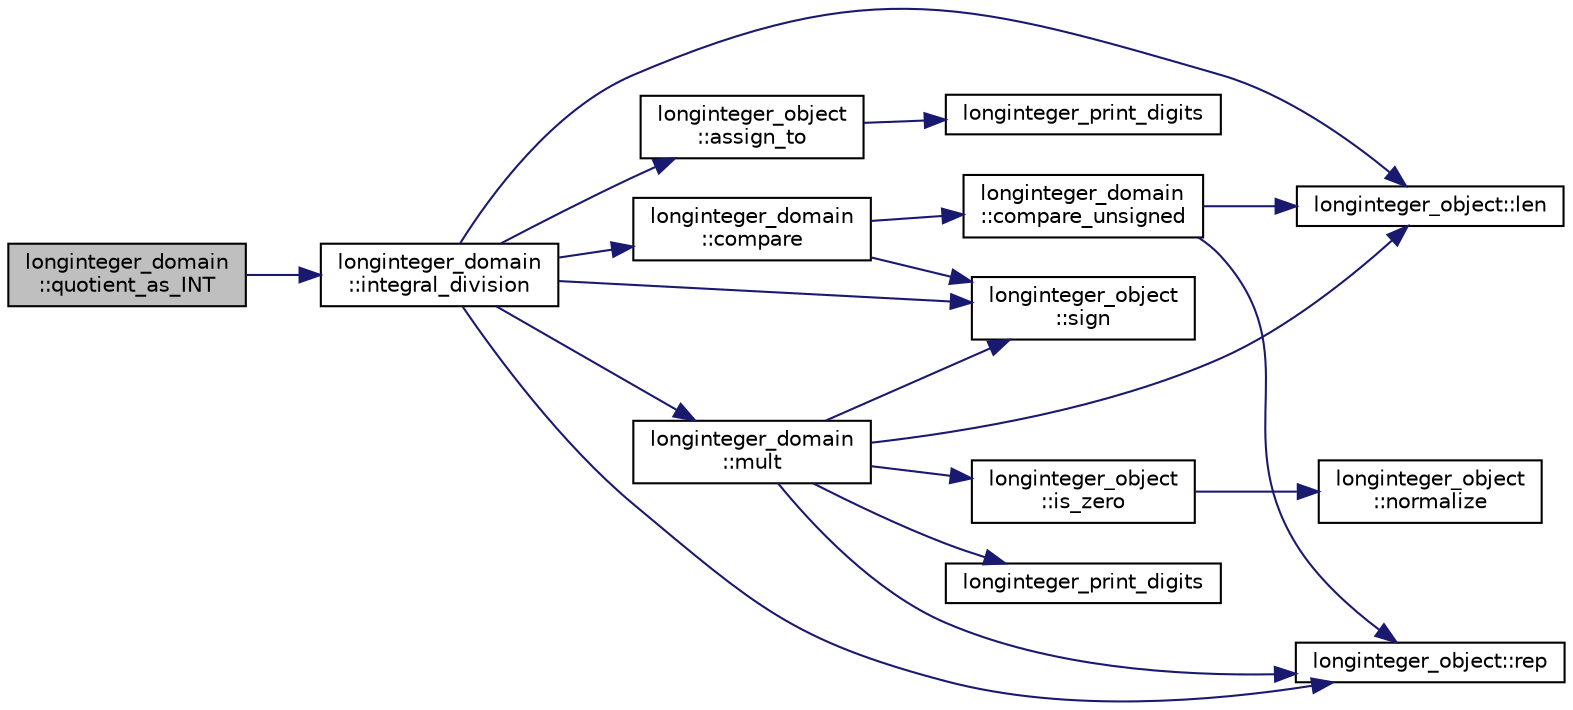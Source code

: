 digraph "longinteger_domain::quotient_as_INT"
{
  edge [fontname="Helvetica",fontsize="10",labelfontname="Helvetica",labelfontsize="10"];
  node [fontname="Helvetica",fontsize="10",shape=record];
  rankdir="LR";
  Node658 [label="longinteger_domain\l::quotient_as_INT",height=0.2,width=0.4,color="black", fillcolor="grey75", style="filled", fontcolor="black"];
  Node658 -> Node659 [color="midnightblue",fontsize="10",style="solid",fontname="Helvetica"];
  Node659 [label="longinteger_domain\l::integral_division",height=0.2,width=0.4,color="black", fillcolor="white", style="filled",URL="$d2/d7a/classlonginteger__domain.html#a1ecbac0518646945d9633a86844846aa"];
  Node659 -> Node660 [color="midnightblue",fontsize="10",style="solid",fontname="Helvetica"];
  Node660 [label="longinteger_object\l::sign",height=0.2,width=0.4,color="black", fillcolor="white", style="filled",URL="$dd/d7e/classlonginteger__object.html#ab69549d0bd669e44d776f14ab1a0a344"];
  Node659 -> Node661 [color="midnightblue",fontsize="10",style="solid",fontname="Helvetica"];
  Node661 [label="longinteger_domain\l::compare",height=0.2,width=0.4,color="black", fillcolor="white", style="filled",URL="$d2/d7a/classlonginteger__domain.html#a6780a80b91bf044dde737578b2e19a02"];
  Node661 -> Node660 [color="midnightblue",fontsize="10",style="solid",fontname="Helvetica"];
  Node661 -> Node662 [color="midnightblue",fontsize="10",style="solid",fontname="Helvetica"];
  Node662 [label="longinteger_domain\l::compare_unsigned",height=0.2,width=0.4,color="black", fillcolor="white", style="filled",URL="$d2/d7a/classlonginteger__domain.html#ad4328779ebda00cbf85f5bddcc1a125f"];
  Node662 -> Node663 [color="midnightblue",fontsize="10",style="solid",fontname="Helvetica"];
  Node663 [label="longinteger_object::len",height=0.2,width=0.4,color="black", fillcolor="white", style="filled",URL="$dd/d7e/classlonginteger__object.html#a0bfeae35be8a6fd44ed7f76413596ab1"];
  Node662 -> Node664 [color="midnightblue",fontsize="10",style="solid",fontname="Helvetica"];
  Node664 [label="longinteger_object::rep",height=0.2,width=0.4,color="black", fillcolor="white", style="filled",URL="$dd/d7e/classlonginteger__object.html#a3ecaf12738cc721d281c416503f241e2"];
  Node659 -> Node665 [color="midnightblue",fontsize="10",style="solid",fontname="Helvetica"];
  Node665 [label="longinteger_object\l::assign_to",height=0.2,width=0.4,color="black", fillcolor="white", style="filled",URL="$dd/d7e/classlonginteger__object.html#a891b9d0947bfce181245ab5cffe9482a"];
  Node665 -> Node666 [color="midnightblue",fontsize="10",style="solid",fontname="Helvetica"];
  Node666 [label="longinteger_print_digits",height=0.2,width=0.4,color="black", fillcolor="white", style="filled",URL="$de/dc5/algebra__and__number__theory_8h.html#ac2bac7b12f5b6440b8dad275cd7a157d"];
  Node659 -> Node667 [color="midnightblue",fontsize="10",style="solid",fontname="Helvetica"];
  Node667 [label="longinteger_domain\l::mult",height=0.2,width=0.4,color="black", fillcolor="white", style="filled",URL="$d2/d7a/classlonginteger__domain.html#add02b012364cf88ba81d81930b284c35"];
  Node667 -> Node668 [color="midnightblue",fontsize="10",style="solid",fontname="Helvetica"];
  Node668 [label="longinteger_object\l::is_zero",height=0.2,width=0.4,color="black", fillcolor="white", style="filled",URL="$dd/d7e/classlonginteger__object.html#a0946732d08e5180a00480f4c40667101"];
  Node668 -> Node669 [color="midnightblue",fontsize="10",style="solid",fontname="Helvetica"];
  Node669 [label="longinteger_object\l::normalize",height=0.2,width=0.4,color="black", fillcolor="white", style="filled",URL="$dd/d7e/classlonginteger__object.html#ae27040d862a5624e98fc9582daa889ee"];
  Node667 -> Node660 [color="midnightblue",fontsize="10",style="solid",fontname="Helvetica"];
  Node667 -> Node663 [color="midnightblue",fontsize="10",style="solid",fontname="Helvetica"];
  Node667 -> Node670 [color="midnightblue",fontsize="10",style="solid",fontname="Helvetica"];
  Node670 [label="longinteger_print_digits",height=0.2,width=0.4,color="black", fillcolor="white", style="filled",URL="$d6/d94/longinteger__domain_8_c.html#ac2bac7b12f5b6440b8dad275cd7a157d"];
  Node667 -> Node664 [color="midnightblue",fontsize="10",style="solid",fontname="Helvetica"];
  Node659 -> Node663 [color="midnightblue",fontsize="10",style="solid",fontname="Helvetica"];
  Node659 -> Node664 [color="midnightblue",fontsize="10",style="solid",fontname="Helvetica"];
}
